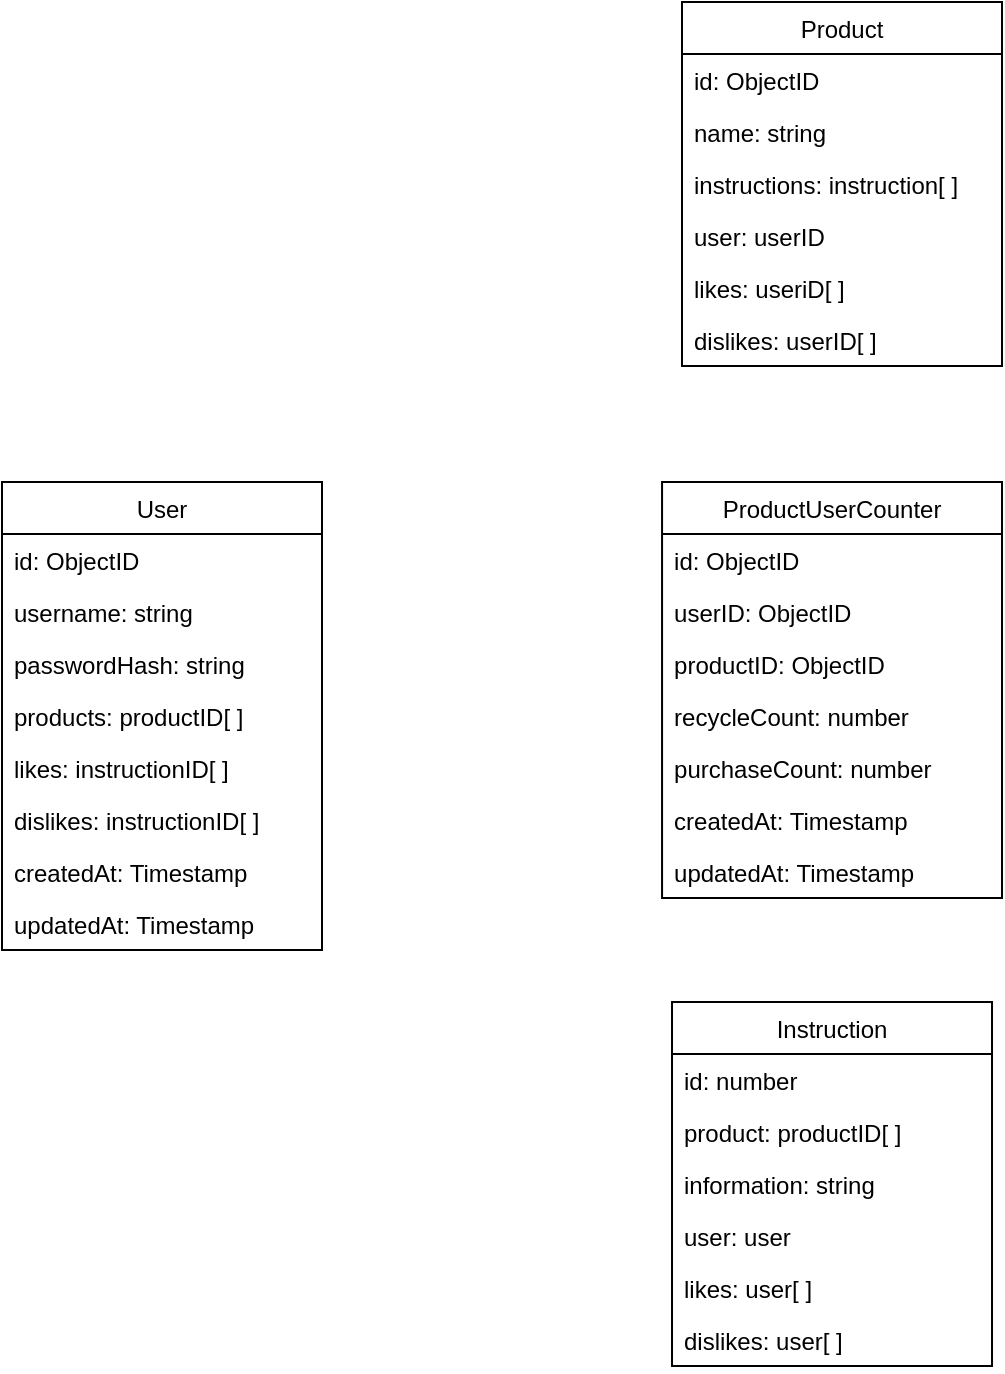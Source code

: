 <mxfile version="15.6.8" type="device" pages="2"><diagram id="CL3nGOEWrDPvpbct2w7T" name="Page-1"><mxGraphModel dx="702" dy="695" grid="1" gridSize="10" guides="1" tooltips="1" connect="1" arrows="1" fold="1" page="1" pageScale="1" pageWidth="850" pageHeight="1100" math="0" shadow="0"><root><mxCell id="0"/><mxCell id="1" parent="0"/><mxCell id="EJAeB1SW4nHLGMzbCBIO-1" value="User" style="swimlane;fontStyle=0;childLayout=stackLayout;horizontal=1;startSize=26;horizontalStack=0;resizeParent=1;resizeParentMax=0;resizeLast=0;collapsible=0;marginBottom=0;swimlaneLine=1;rounded=0;shadow=0;sketch=0;glass=0;fillColor=none;" parent="1" vertex="1"><mxGeometry x="30" y="270" width="160" height="234" as="geometry"/></mxCell><mxCell id="EJAeB1SW4nHLGMzbCBIO-2" value="id: ObjectID" style="text;strokeColor=none;fillColor=none;align=left;verticalAlign=top;spacingLeft=4;spacingRight=4;overflow=hidden;rotatable=0;points=[[0,0.5],[1,0.5]];portConstraint=eastwest;" parent="EJAeB1SW4nHLGMzbCBIO-1" vertex="1"><mxGeometry y="26" width="160" height="26" as="geometry"/></mxCell><mxCell id="EJAeB1SW4nHLGMzbCBIO-3" value="username: string" style="text;strokeColor=none;fillColor=none;align=left;verticalAlign=top;spacingLeft=4;spacingRight=4;overflow=hidden;rotatable=0;points=[[0,0.5],[1,0.5]];portConstraint=eastwest;" parent="EJAeB1SW4nHLGMzbCBIO-1" vertex="1"><mxGeometry y="52" width="160" height="26" as="geometry"/></mxCell><mxCell id="EJAeB1SW4nHLGMzbCBIO-15" value="passwordHash: string" style="text;strokeColor=none;fillColor=none;align=left;verticalAlign=top;spacingLeft=4;spacingRight=4;overflow=hidden;rotatable=0;points=[[0,0.5],[1,0.5]];portConstraint=eastwest;" parent="EJAeB1SW4nHLGMzbCBIO-1" vertex="1"><mxGeometry y="78" width="160" height="26" as="geometry"/></mxCell><mxCell id="slNc5nkMnt89QLI5mSCy-30" value="products: productID[ ]" style="text;strokeColor=none;fillColor=none;align=left;verticalAlign=top;spacingLeft=4;spacingRight=4;overflow=hidden;rotatable=0;points=[[0,0.5],[1,0.5]];portConstraint=eastwest;" parent="EJAeB1SW4nHLGMzbCBIO-1" vertex="1"><mxGeometry y="104" width="160" height="26" as="geometry"/></mxCell><mxCell id="slNc5nkMnt89QLI5mSCy-1" value="likes: instructionID[ ]" style="text;strokeColor=none;fillColor=none;align=left;verticalAlign=top;spacingLeft=4;spacingRight=4;overflow=hidden;rotatable=0;points=[[0,0.5],[1,0.5]];portConstraint=eastwest;" parent="EJAeB1SW4nHLGMzbCBIO-1" vertex="1"><mxGeometry y="130" width="160" height="26" as="geometry"/></mxCell><mxCell id="G9Qgwj7TLIk28AdVTfLt-7" value="dislikes: instructionID[ ]" style="text;strokeColor=none;fillColor=none;align=left;verticalAlign=top;spacingLeft=4;spacingRight=4;overflow=hidden;rotatable=0;points=[[0,0.5],[1,0.5]];portConstraint=eastwest;" vertex="1" parent="EJAeB1SW4nHLGMzbCBIO-1"><mxGeometry y="156" width="160" height="26" as="geometry"/></mxCell><mxCell id="G9Qgwj7TLIk28AdVTfLt-5" value="createdAt: Timestamp" style="text;strokeColor=none;fillColor=none;align=left;verticalAlign=top;spacingLeft=4;spacingRight=4;overflow=hidden;rotatable=0;points=[[0,0.5],[1,0.5]];portConstraint=eastwest;" vertex="1" parent="EJAeB1SW4nHLGMzbCBIO-1"><mxGeometry y="182" width="160" height="26" as="geometry"/></mxCell><mxCell id="G9Qgwj7TLIk28AdVTfLt-6" value="updatedAt: Timestamp" style="text;strokeColor=none;fillColor=none;align=left;verticalAlign=top;spacingLeft=4;spacingRight=4;overflow=hidden;rotatable=0;points=[[0,0.5],[1,0.5]];portConstraint=eastwest;" vertex="1" parent="EJAeB1SW4nHLGMzbCBIO-1"><mxGeometry y="208" width="160" height="26" as="geometry"/></mxCell><mxCell id="EJAeB1SW4nHLGMzbCBIO-17" value="Product" style="swimlane;fontStyle=0;childLayout=stackLayout;horizontal=1;startSize=26;fillColor=none;horizontalStack=0;resizeParent=1;resizeParentMax=0;resizeLast=0;collapsible=0;marginBottom=0;swimlaneLine=1;rounded=0;shadow=0;sketch=0;glass=0;" parent="1" vertex="1"><mxGeometry x="370" y="30" width="160" height="182" as="geometry"/></mxCell><mxCell id="EJAeB1SW4nHLGMzbCBIO-18" value="id: ObjectID" style="text;strokeColor=none;fillColor=none;align=left;verticalAlign=top;spacingLeft=4;spacingRight=4;overflow=hidden;rotatable=0;points=[[0,0.5],[1,0.5]];portConstraint=eastwest;" parent="EJAeB1SW4nHLGMzbCBIO-17" vertex="1"><mxGeometry y="26" width="160" height="26" as="geometry"/></mxCell><mxCell id="EJAeB1SW4nHLGMzbCBIO-19" value="name: string" style="text;strokeColor=none;fillColor=none;align=left;verticalAlign=top;spacingLeft=4;spacingRight=4;overflow=hidden;rotatable=0;points=[[0,0.5],[1,0.5]];portConstraint=eastwest;" parent="EJAeB1SW4nHLGMzbCBIO-17" vertex="1"><mxGeometry y="52" width="160" height="26" as="geometry"/></mxCell><mxCell id="slNc5nkMnt89QLI5mSCy-21" value="instructions: instruction[ ]" style="text;strokeColor=none;fillColor=none;align=left;verticalAlign=top;spacingLeft=4;spacingRight=4;overflow=hidden;rotatable=0;points=[[0,0.5],[1,0.5]];portConstraint=eastwest;" parent="EJAeB1SW4nHLGMzbCBIO-17" vertex="1"><mxGeometry y="78" width="160" height="26" as="geometry"/></mxCell><mxCell id="EJAeB1SW4nHLGMzbCBIO-22" value="user: userID" style="text;strokeColor=none;fillColor=none;align=left;verticalAlign=top;spacingLeft=4;spacingRight=4;overflow=hidden;rotatable=0;points=[[0,0.5],[1,0.5]];portConstraint=eastwest;" parent="EJAeB1SW4nHLGMzbCBIO-17" vertex="1"><mxGeometry y="104" width="160" height="26" as="geometry"/></mxCell><mxCell id="slNc5nkMnt89QLI5mSCy-23" value="likes: useriD[ ]" style="text;strokeColor=none;fillColor=none;align=left;verticalAlign=top;spacingLeft=4;spacingRight=4;overflow=hidden;rotatable=0;points=[[0,0.5],[1,0.5]];portConstraint=eastwest;" parent="EJAeB1SW4nHLGMzbCBIO-17" vertex="1"><mxGeometry y="130" width="160" height="26" as="geometry"/></mxCell><mxCell id="g3n-SjQI9JAbILiAgfvG-2" value="dislikes: userID[ ]" style="text;strokeColor=none;fillColor=none;align=left;verticalAlign=top;spacingLeft=4;spacingRight=4;overflow=hidden;rotatable=0;points=[[0,0.5],[1,0.5]];portConstraint=eastwest;" parent="EJAeB1SW4nHLGMzbCBIO-17" vertex="1"><mxGeometry y="156" width="160" height="26" as="geometry"/></mxCell><mxCell id="EJAeB1SW4nHLGMzbCBIO-33" value="ProductUserCounter" style="swimlane;fontStyle=0;childLayout=stackLayout;horizontal=1;startSize=26;fillColor=none;horizontalStack=0;resizeParent=1;resizeParentMax=0;resizeLast=0;collapsible=0;marginBottom=0;swimlaneLine=1;rounded=0;shadow=0;sketch=0;glass=0;" parent="1" vertex="1"><mxGeometry x="360.03" y="270" width="169.97" height="208" as="geometry"/></mxCell><mxCell id="EJAeB1SW4nHLGMzbCBIO-34" value="id: ObjectID" style="text;strokeColor=none;fillColor=none;align=left;verticalAlign=top;spacingLeft=4;spacingRight=4;overflow=hidden;rotatable=0;points=[[0,0.5],[1,0.5]];portConstraint=eastwest;" parent="EJAeB1SW4nHLGMzbCBIO-33" vertex="1"><mxGeometry y="26" width="169.97" height="26" as="geometry"/></mxCell><mxCell id="EJAeB1SW4nHLGMzbCBIO-36" value="userID: ObjectID" style="text;strokeColor=none;fillColor=none;align=left;verticalAlign=top;spacingLeft=4;spacingRight=4;overflow=hidden;rotatable=0;points=[[0,0.5],[1,0.5]];portConstraint=eastwest;" parent="EJAeB1SW4nHLGMzbCBIO-33" vertex="1"><mxGeometry y="52" width="169.97" height="26" as="geometry"/></mxCell><mxCell id="EJAeB1SW4nHLGMzbCBIO-35" value="productID: ObjectID" style="text;strokeColor=none;fillColor=none;align=left;verticalAlign=top;spacingLeft=4;spacingRight=4;overflow=hidden;rotatable=0;points=[[0,0.5],[1,0.5]];portConstraint=eastwest;" parent="EJAeB1SW4nHLGMzbCBIO-33" vertex="1"><mxGeometry y="78" width="169.97" height="26" as="geometry"/></mxCell><mxCell id="G9Qgwj7TLIk28AdVTfLt-1" value="recycleCount: number" style="text;strokeColor=none;fillColor=none;align=left;verticalAlign=top;spacingLeft=4;spacingRight=4;overflow=hidden;rotatable=0;points=[[0,0.5],[1,0.5]];portConstraint=eastwest;" vertex="1" parent="EJAeB1SW4nHLGMzbCBIO-33"><mxGeometry y="104" width="169.97" height="26" as="geometry"/></mxCell><mxCell id="G9Qgwj7TLIk28AdVTfLt-2" value="purchaseCount: number" style="text;strokeColor=none;fillColor=none;align=left;verticalAlign=top;spacingLeft=4;spacingRight=4;overflow=hidden;rotatable=0;points=[[0,0.5],[1,0.5]];portConstraint=eastwest;" vertex="1" parent="EJAeB1SW4nHLGMzbCBIO-33"><mxGeometry y="130" width="169.97" height="26" as="geometry"/></mxCell><mxCell id="G9Qgwj7TLIk28AdVTfLt-3" value="createdAt: Timestamp" style="text;strokeColor=none;fillColor=none;align=left;verticalAlign=top;spacingLeft=4;spacingRight=4;overflow=hidden;rotatable=0;points=[[0,0.5],[1,0.5]];portConstraint=eastwest;" vertex="1" parent="EJAeB1SW4nHLGMzbCBIO-33"><mxGeometry y="156" width="169.97" height="26" as="geometry"/></mxCell><mxCell id="G9Qgwj7TLIk28AdVTfLt-4" value="updatedAt: Timestamp" style="text;strokeColor=none;fillColor=none;align=left;verticalAlign=top;spacingLeft=4;spacingRight=4;overflow=hidden;rotatable=0;points=[[0,0.5],[1,0.5]];portConstraint=eastwest;" vertex="1" parent="EJAeB1SW4nHLGMzbCBIO-33"><mxGeometry y="182" width="169.97" height="26" as="geometry"/></mxCell><mxCell id="EJAeB1SW4nHLGMzbCBIO-38" value="Instruction" style="swimlane;fontStyle=0;childLayout=stackLayout;horizontal=1;startSize=26;fillColor=none;horizontalStack=0;resizeParent=1;resizeParentMax=0;resizeLast=0;collapsible=0;marginBottom=0;swimlaneLine=1;rounded=0;shadow=0;sketch=0;glass=0;" parent="1" vertex="1"><mxGeometry x="365.01" y="530" width="160" height="182" as="geometry"/></mxCell><mxCell id="EJAeB1SW4nHLGMzbCBIO-39" value="id: number" style="text;strokeColor=none;fillColor=none;align=left;verticalAlign=top;spacingLeft=4;spacingRight=4;overflow=hidden;rotatable=0;points=[[0,0.5],[1,0.5]];portConstraint=eastwest;" parent="EJAeB1SW4nHLGMzbCBIO-38" vertex="1"><mxGeometry y="26" width="160" height="26" as="geometry"/></mxCell><mxCell id="slNc5nkMnt89QLI5mSCy-15" value="product: productID[ ]" style="text;strokeColor=none;fillColor=none;align=left;verticalAlign=top;spacingLeft=4;spacingRight=4;overflow=hidden;rotatable=0;points=[[0,0.5],[1,0.5]];portConstraint=eastwest;" parent="EJAeB1SW4nHLGMzbCBIO-38" vertex="1"><mxGeometry y="52" width="160" height="26" as="geometry"/></mxCell><mxCell id="EJAeB1SW4nHLGMzbCBIO-40" value="information: string" style="text;strokeColor=none;fillColor=none;align=left;verticalAlign=top;spacingLeft=4;spacingRight=4;overflow=hidden;rotatable=0;points=[[0,0.5],[1,0.5]];portConstraint=eastwest;" parent="EJAeB1SW4nHLGMzbCBIO-38" vertex="1"><mxGeometry y="78" width="160" height="26" as="geometry"/></mxCell><mxCell id="EJAeB1SW4nHLGMzbCBIO-41" value="user: user" style="text;strokeColor=none;fillColor=none;align=left;verticalAlign=top;spacingLeft=4;spacingRight=4;overflow=hidden;rotatable=0;points=[[0,0.5],[1,0.5]];portConstraint=eastwest;" parent="EJAeB1SW4nHLGMzbCBIO-38" vertex="1"><mxGeometry y="104" width="160" height="26" as="geometry"/></mxCell><mxCell id="g3n-SjQI9JAbILiAgfvG-4" value="likes: user[ ]" style="text;strokeColor=none;fillColor=none;align=left;verticalAlign=top;spacingLeft=4;spacingRight=4;overflow=hidden;rotatable=0;points=[[0,0.5],[1,0.5]];portConstraint=eastwest;" parent="EJAeB1SW4nHLGMzbCBIO-38" vertex="1"><mxGeometry y="130" width="160" height="26" as="geometry"/></mxCell><mxCell id="g3n-SjQI9JAbILiAgfvG-3" value="dislikes: user[ ]" style="text;strokeColor=none;fillColor=none;align=left;verticalAlign=top;spacingLeft=4;spacingRight=4;overflow=hidden;rotatable=0;points=[[0,0.5],[1,0.5]];portConstraint=eastwest;" parent="EJAeB1SW4nHLGMzbCBIO-38" vertex="1"><mxGeometry y="156" width="160" height="26" as="geometry"/></mxCell></root></mxGraphModel></diagram><diagram id="KX0bhjz0l1-qBRAsrl5u" name="Page-2"><mxGraphModel dx="968" dy="690" grid="1" gridSize="10" guides="1" tooltips="1" connect="1" arrows="1" fold="1" page="1" pageScale="1" pageWidth="850" pageHeight="1100" math="0" shadow="0"><root><mxCell id="Dki3MJTetBd9QXy3BeXi-0"/><mxCell id="Dki3MJTetBd9QXy3BeXi-1" parent="Dki3MJTetBd9QXy3BeXi-0"/><mxCell id="nX8Vi8Dk6UZgr7DXmG47-3" style="edgeStyle=orthogonalEdgeStyle;rounded=0;orthogonalLoop=1;jettySize=auto;html=1;exitX=1;exitY=0.5;exitDx=0;exitDy=0;entryX=0;entryY=0.5;entryDx=0;entryDy=0;jumpStyle=arc;" parent="Dki3MJTetBd9QXy3BeXi-1" source="7SjPAZXep-S2AFhDcQFG-14" target="7SjPAZXep-S2AFhDcQFG-1" edge="1"><mxGeometry relative="1" as="geometry"><mxPoint x="430" y="450" as="targetPoint"/><Array as="points"><mxPoint x="370" y="305"/><mxPoint x="370" y="429"/></Array></mxGeometry></mxCell><mxCell id="nX8Vi8Dk6UZgr7DXmG47-2" style="edgeStyle=orthogonalEdgeStyle;rounded=0;orthogonalLoop=1;jettySize=auto;html=1;exitX=1;exitY=0.5;exitDx=0;exitDy=0;jumpStyle=arc;" parent="Dki3MJTetBd9QXy3BeXi-1" source="7SjPAZXep-S2AFhDcQFG-13" target="7SjPAZXep-S2AFhDcQFG-1" edge="1"><mxGeometry relative="1" as="geometry"><Array as="points"><mxPoint x="370" y="279"/><mxPoint x="370" y="429"/></Array></mxGeometry></mxCell><mxCell id="nX8Vi8Dk6UZgr7DXmG47-4" style="edgeStyle=orthogonalEdgeStyle;rounded=0;orthogonalLoop=1;jettySize=auto;html=1;exitX=1;exitY=0.5;exitDx=0;exitDy=0;entryX=0;entryY=0.5;entryDx=0;entryDy=0;jumpStyle=arc;" parent="Dki3MJTetBd9QXy3BeXi-1" source="7SjPAZXep-S2AFhDcQFG-18" target="7SjPAZXep-S2AFhDcQFG-1" edge="1"><mxGeometry relative="1" as="geometry"><mxPoint x="450" y="430" as="targetPoint"/><Array as="points"><mxPoint x="370" y="445"/><mxPoint x="370" y="429"/></Array></mxGeometry></mxCell><mxCell id="nX8Vi8Dk6UZgr7DXmG47-6" style="edgeStyle=orthogonalEdgeStyle;rounded=0;orthogonalLoop=1;jettySize=auto;html=1;exitX=0;exitY=0.5;exitDx=0;exitDy=0;entryX=0;entryY=0.5;entryDx=0;entryDy=0;jumpStyle=arc;" parent="Dki3MJTetBd9QXy3BeXi-1" source="7SjPAZXep-S2AFhDcQFG-7" target="7SjPAZXep-S2AFhDcQFG-23" edge="1"><mxGeometry relative="1" as="geometry"><mxPoint x="440" y="200" as="targetPoint"/><Array as="points"><mxPoint x="420" y="507"/><mxPoint x="420" y="201"/></Array></mxGeometry></mxCell><mxCell id="nX8Vi8Dk6UZgr7DXmG47-7" style="edgeStyle=orthogonalEdgeStyle;rounded=0;orthogonalLoop=1;jettySize=auto;html=1;exitX=0;exitY=0.5;exitDx=0;exitDy=0;entryX=0;entryY=0.5;entryDx=0;entryDy=0;jumpStyle=arc;" parent="Dki3MJTetBd9QXy3BeXi-1" source="nX8Vi8Dk6UZgr7DXmG47-0" target="7SjPAZXep-S2AFhDcQFG-23" edge="1"><mxGeometry relative="1" as="geometry"><Array as="points"><mxPoint x="420" y="533"/><mxPoint x="420" y="201"/></Array></mxGeometry></mxCell><mxCell id="7SjPAZXep-S2AFhDcQFG-0" value="User" style="swimlane;fontStyle=0;childLayout=stackLayout;horizontal=1;startSize=26;horizontalStack=0;resizeParent=1;resizeParentMax=0;resizeLast=0;collapsible=0;marginBottom=0;swimlaneLine=1;rounded=0;shadow=0;sketch=0;glass=0;fillColor=none;" parent="Dki3MJTetBd9QXy3BeXi-1" vertex="1"><mxGeometry x="450" y="390" width="160" height="182" as="geometry"/></mxCell><mxCell id="7SjPAZXep-S2AFhDcQFG-1" value="+ id: number" style="text;strokeColor=none;fillColor=none;align=left;verticalAlign=top;spacingLeft=4;spacingRight=4;overflow=hidden;rotatable=0;points=[[0,0.5],[1,0.5]];portConstraint=eastwest;" parent="7SjPAZXep-S2AFhDcQFG-0" vertex="1"><mxGeometry y="26" width="160" height="26" as="geometry"/></mxCell><mxCell id="7SjPAZXep-S2AFhDcQFG-2" value="+ username: string" style="text;strokeColor=none;fillColor=none;align=left;verticalAlign=top;spacingLeft=4;spacingRight=4;overflow=hidden;rotatable=0;points=[[0,0.5],[1,0.5]];portConstraint=eastwest;" parent="7SjPAZXep-S2AFhDcQFG-0" vertex="1"><mxGeometry y="52" width="160" height="26" as="geometry"/></mxCell><mxCell id="7SjPAZXep-S2AFhDcQFG-3" value="+ passwordHash: string" style="text;strokeColor=none;fillColor=none;align=left;verticalAlign=top;spacingLeft=4;spacingRight=4;overflow=hidden;rotatable=0;points=[[0,0.5],[1,0.5]];portConstraint=eastwest;" parent="7SjPAZXep-S2AFhDcQFG-0" vertex="1"><mxGeometry y="78" width="160" height="26" as="geometry"/></mxCell><mxCell id="7SjPAZXep-S2AFhDcQFG-7" value="+ likes: instruction[ ]" style="text;strokeColor=none;fillColor=none;align=left;verticalAlign=top;spacingLeft=4;spacingRight=4;overflow=hidden;rotatable=0;points=[[0,0.5],[1,0.5]];portConstraint=eastwest;" parent="7SjPAZXep-S2AFhDcQFG-0" vertex="1"><mxGeometry y="104" width="160" height="26" as="geometry"/></mxCell><mxCell id="nX8Vi8Dk6UZgr7DXmG47-0" value="+ dislikes: instruction[ ]" style="text;strokeColor=none;fillColor=none;align=left;verticalAlign=top;spacingLeft=4;spacingRight=4;overflow=hidden;rotatable=0;points=[[0,0.5],[1,0.5]];portConstraint=eastwest;" parent="7SjPAZXep-S2AFhDcQFG-0" vertex="1"><mxGeometry y="130" width="160" height="26" as="geometry"/></mxCell><mxCell id="7SjPAZXep-S2AFhDcQFG-6" value="+ products: product[ ]" style="text;strokeColor=none;fillColor=none;align=left;verticalAlign=top;spacingLeft=4;spacingRight=4;overflow=hidden;rotatable=0;points=[[0,0.5],[1,0.5]];portConstraint=eastwest;" parent="7SjPAZXep-S2AFhDcQFG-0" vertex="1"><mxGeometry y="156" width="160" height="26" as="geometry"/></mxCell><mxCell id="7SjPAZXep-S2AFhDcQFG-8" value="Product" style="swimlane;fontStyle=0;childLayout=stackLayout;horizontal=1;startSize=26;fillColor=none;horizontalStack=0;resizeParent=1;resizeParentMax=0;resizeLast=0;collapsible=0;marginBottom=0;swimlaneLine=1;rounded=0;shadow=0;sketch=0;glass=0;" parent="Dki3MJTetBd9QXy3BeXi-1" vertex="1"><mxGeometry x="190" y="162" width="160" height="156" as="geometry"/></mxCell><mxCell id="7SjPAZXep-S2AFhDcQFG-9" value="+ id: number" style="text;strokeColor=none;fillColor=none;align=left;verticalAlign=top;spacingLeft=4;spacingRight=4;overflow=hidden;rotatable=0;points=[[0,0.5],[1,0.5]];portConstraint=eastwest;" parent="7SjPAZXep-S2AFhDcQFG-8" vertex="1"><mxGeometry y="26" width="160" height="26" as="geometry"/></mxCell><mxCell id="7SjPAZXep-S2AFhDcQFG-10" value="+ name: string" style="text;strokeColor=none;fillColor=none;align=left;verticalAlign=top;spacingLeft=4;spacingRight=4;overflow=hidden;rotatable=0;points=[[0,0.5],[1,0.5]];portConstraint=eastwest;" parent="7SjPAZXep-S2AFhDcQFG-8" vertex="1"><mxGeometry y="52" width="160" height="26" as="geometry"/></mxCell><mxCell id="7SjPAZXep-S2AFhDcQFG-12" value="+ instructions: instruction[ ]" style="text;strokeColor=none;fillColor=none;align=left;verticalAlign=top;spacingLeft=4;spacingRight=4;overflow=hidden;rotatable=0;points=[[0,0.5],[1,0.5]];portConstraint=eastwest;" parent="7SjPAZXep-S2AFhDcQFG-8" vertex="1"><mxGeometry y="78" width="160" height="26" as="geometry"/></mxCell><mxCell id="7SjPAZXep-S2AFhDcQFG-13" value="+ user: user" style="text;strokeColor=none;fillColor=none;align=left;verticalAlign=top;spacingLeft=4;spacingRight=4;overflow=hidden;rotatable=0;points=[[0,0.5],[1,0.5]];portConstraint=eastwest;" parent="7SjPAZXep-S2AFhDcQFG-8" vertex="1"><mxGeometry y="104" width="160" height="26" as="geometry"/></mxCell><mxCell id="7SjPAZXep-S2AFhDcQFG-14" value="+ users: user[ ]" style="text;strokeColor=none;fillColor=none;align=left;verticalAlign=top;spacingLeft=4;spacingRight=4;overflow=hidden;rotatable=0;points=[[0,0.5],[1,0.5]];portConstraint=eastwest;" parent="7SjPAZXep-S2AFhDcQFG-8" vertex="1"><mxGeometry y="130" width="160" height="26" as="geometry"/></mxCell><mxCell id="7SjPAZXep-S2AFhDcQFG-16" value="RecycleCount" style="swimlane;fontStyle=0;childLayout=stackLayout;horizontal=1;startSize=26;fillColor=none;horizontalStack=0;resizeParent=1;resizeParentMax=0;resizeLast=0;collapsible=0;marginBottom=0;swimlaneLine=1;rounded=0;shadow=0;sketch=0;glass=0;" parent="Dki3MJTetBd9QXy3BeXi-1" vertex="1"><mxGeometry x="180.03" y="380" width="169.97" height="130" as="geometry"/></mxCell><mxCell id="7SjPAZXep-S2AFhDcQFG-17" value="+ id: number" style="text;strokeColor=none;fillColor=none;align=left;verticalAlign=top;spacingLeft=4;spacingRight=4;overflow=hidden;rotatable=0;points=[[0,0.5],[1,0.5]];portConstraint=eastwest;" parent="7SjPAZXep-S2AFhDcQFG-16" vertex="1"><mxGeometry y="26" width="169.97" height="26" as="geometry"/></mxCell><mxCell id="7SjPAZXep-S2AFhDcQFG-18" value="+ userID: user" style="text;strokeColor=none;fillColor=none;align=left;verticalAlign=top;spacingLeft=4;spacingRight=4;overflow=hidden;rotatable=0;points=[[0,0.5],[1,0.5]];portConstraint=eastwest;" parent="7SjPAZXep-S2AFhDcQFG-16" vertex="1"><mxGeometry y="52" width="169.97" height="26" as="geometry"/></mxCell><mxCell id="7SjPAZXep-S2AFhDcQFG-19" value="+ productID: product" style="text;strokeColor=none;fillColor=none;align=left;verticalAlign=top;spacingLeft=4;spacingRight=4;overflow=hidden;rotatable=0;points=[[0,0.5],[1,0.5]];portConstraint=eastwest;" parent="7SjPAZXep-S2AFhDcQFG-16" vertex="1"><mxGeometry y="78" width="169.97" height="26" as="geometry"/></mxCell><mxCell id="7SjPAZXep-S2AFhDcQFG-21" value="+ count: number" style="text;strokeColor=none;fillColor=none;align=left;verticalAlign=top;spacingLeft=4;spacingRight=4;overflow=hidden;rotatable=0;points=[[0,0.5],[1,0.5]];portConstraint=eastwest;" parent="7SjPAZXep-S2AFhDcQFG-16" vertex="1"><mxGeometry y="104" width="169.97" height="26" as="geometry"/></mxCell><mxCell id="7SjPAZXep-S2AFhDcQFG-22" value="Instruction" style="swimlane;fontStyle=0;childLayout=stackLayout;horizontal=1;startSize=26;fillColor=none;horizontalStack=0;resizeParent=1;resizeParentMax=0;resizeLast=0;collapsible=0;marginBottom=0;swimlaneLine=1;rounded=0;shadow=0;sketch=0;glass=0;" parent="Dki3MJTetBd9QXy3BeXi-1" vertex="1"><mxGeometry x="440" y="162" width="160" height="156" as="geometry"/></mxCell><mxCell id="7SjPAZXep-S2AFhDcQFG-23" value="+ id: number" style="text;strokeColor=none;fillColor=none;align=left;verticalAlign=top;spacingLeft=4;spacingRight=4;overflow=hidden;rotatable=0;points=[[0,0.5],[1,0.5]];portConstraint=eastwest;" parent="7SjPAZXep-S2AFhDcQFG-22" vertex="1"><mxGeometry y="26" width="160" height="26" as="geometry"/></mxCell><mxCell id="7SjPAZXep-S2AFhDcQFG-24" value="+ product: product" style="text;strokeColor=none;fillColor=none;align=left;verticalAlign=top;spacingLeft=4;spacingRight=4;overflow=hidden;rotatable=0;points=[[0,0.5],[1,0.5]];portConstraint=eastwest;" parent="7SjPAZXep-S2AFhDcQFG-22" vertex="1"><mxGeometry y="52" width="160" height="26" as="geometry"/></mxCell><mxCell id="7SjPAZXep-S2AFhDcQFG-25" value="+ information: string" style="text;strokeColor=none;fillColor=none;align=left;verticalAlign=top;spacingLeft=4;spacingRight=4;overflow=hidden;rotatable=0;points=[[0,0.5],[1,0.5]];portConstraint=eastwest;" parent="7SjPAZXep-S2AFhDcQFG-22" vertex="1"><mxGeometry y="78" width="160" height="26" as="geometry"/></mxCell><mxCell id="7SjPAZXep-S2AFhDcQFG-26" value="+ user: user" style="text;strokeColor=none;fillColor=none;align=left;verticalAlign=top;spacingLeft=4;spacingRight=4;overflow=hidden;rotatable=0;points=[[0,0.5],[1,0.5]];portConstraint=eastwest;" parent="7SjPAZXep-S2AFhDcQFG-22" vertex="1"><mxGeometry y="104" width="160" height="26" as="geometry"/></mxCell><mxCell id="7SjPAZXep-S2AFhDcQFG-28" value="+ score: number" style="text;strokeColor=none;fillColor=none;align=left;verticalAlign=top;spacingLeft=4;spacingRight=4;overflow=hidden;rotatable=0;points=[[0,0.5],[1,0.5]];portConstraint=eastwest;" parent="7SjPAZXep-S2AFhDcQFG-22" vertex="1"><mxGeometry y="130" width="160" height="26" as="geometry"/></mxCell><mxCell id="nX8Vi8Dk6UZgr7DXmG47-1" style="edgeStyle=orthogonalEdgeStyle;rounded=0;orthogonalLoop=1;jettySize=auto;html=1;exitX=1;exitY=0.5;exitDx=0;exitDy=0;entryX=0;entryY=0.5;entryDx=0;entryDy=0;jumpStyle=arc;" parent="Dki3MJTetBd9QXy3BeXi-1" source="7SjPAZXep-S2AFhDcQFG-12" target="7SjPAZXep-S2AFhDcQFG-23" edge="1"><mxGeometry relative="1" as="geometry"><mxPoint x="430" y="200" as="targetPoint"/><Array as="points"><mxPoint x="420" y="253"/><mxPoint x="420" y="201"/></Array></mxGeometry></mxCell><mxCell id="nX8Vi8Dk6UZgr7DXmG47-8" style="edgeStyle=orthogonalEdgeStyle;rounded=0;orthogonalLoop=1;jettySize=auto;html=1;exitX=0;exitY=0.5;exitDx=0;exitDy=0;entryX=0;entryY=0.5;entryDx=0;entryDy=0;" parent="Dki3MJTetBd9QXy3BeXi-1" source="7SjPAZXep-S2AFhDcQFG-19" target="7SjPAZXep-S2AFhDcQFG-9" edge="1"><mxGeometry relative="1" as="geometry"/></mxCell><mxCell id="20Jk_2UCLhC1G7PQ0JtI-0" style="edgeStyle=orthogonalEdgeStyle;rounded=0;jumpStyle=arc;orthogonalLoop=1;jettySize=auto;html=1;exitX=0;exitY=0.5;exitDx=0;exitDy=0;entryX=1;entryY=0.5;entryDx=0;entryDy=0;" parent="Dki3MJTetBd9QXy3BeXi-1" source="7SjPAZXep-S2AFhDcQFG-24" target="7SjPAZXep-S2AFhDcQFG-9" edge="1"><mxGeometry relative="1" as="geometry"><Array as="points"><mxPoint x="390" y="227"/><mxPoint x="390" y="201"/></Array></mxGeometry></mxCell><mxCell id="20Jk_2UCLhC1G7PQ0JtI-2" style="edgeStyle=orthogonalEdgeStyle;rounded=0;jumpStyle=arc;orthogonalLoop=1;jettySize=auto;html=1;exitX=1;exitY=0.5;exitDx=0;exitDy=0;entryX=1;entryY=0.5;entryDx=0;entryDy=0;" parent="Dki3MJTetBd9QXy3BeXi-1" source="7SjPAZXep-S2AFhDcQFG-26" target="7SjPAZXep-S2AFhDcQFG-1" edge="1"><mxGeometry relative="1" as="geometry"/></mxCell><mxCell id="nX8Vi8Dk6UZgr7DXmG47-5" style="edgeStyle=orthogonalEdgeStyle;rounded=0;orthogonalLoop=1;jettySize=auto;html=1;exitX=0;exitY=0.5;exitDx=0;exitDy=0;entryX=0;entryY=0.25;entryDx=0;entryDy=0;jumpStyle=arc;" parent="Dki3MJTetBd9QXy3BeXi-1" source="7SjPAZXep-S2AFhDcQFG-6" target="7SjPAZXep-S2AFhDcQFG-8" edge="1"><mxGeometry relative="1" as="geometry"><mxPoint x="430" y="200" as="targetPoint"/><Array as="points"><mxPoint x="160" y="559"/><mxPoint x="160" y="201"/></Array></mxGeometry></mxCell></root></mxGraphModel></diagram></mxfile>